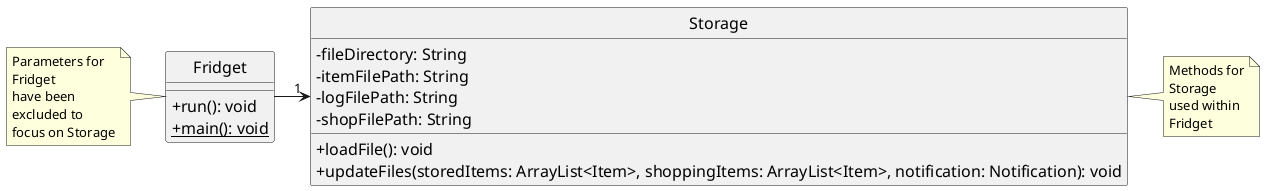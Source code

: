 @startuml
hide circle
skinparam classAttributeIconSize 0
skinparam classFontSize 16
skinparam classAttributeFontSize 16

Fridget -> "1" Storage

class Fridget {
    + run(): void
    + {static} main(): void
}

note left
    Parameters for
    Fridget
    have been
    excluded to
    focus on Storage
end note

class Storage {
    - fileDirectory: String
    - itemFilePath: String
    - logFilePath: String
    - shopFilePath: String
    + loadFile(): void
    + updateFiles(storedItems: ArrayList<Item>, shoppingItems: ArrayList<Item>, notification: Notification): void
}

note right
    Methods for
    Storage
    used within
    Fridget
end note

@enduml